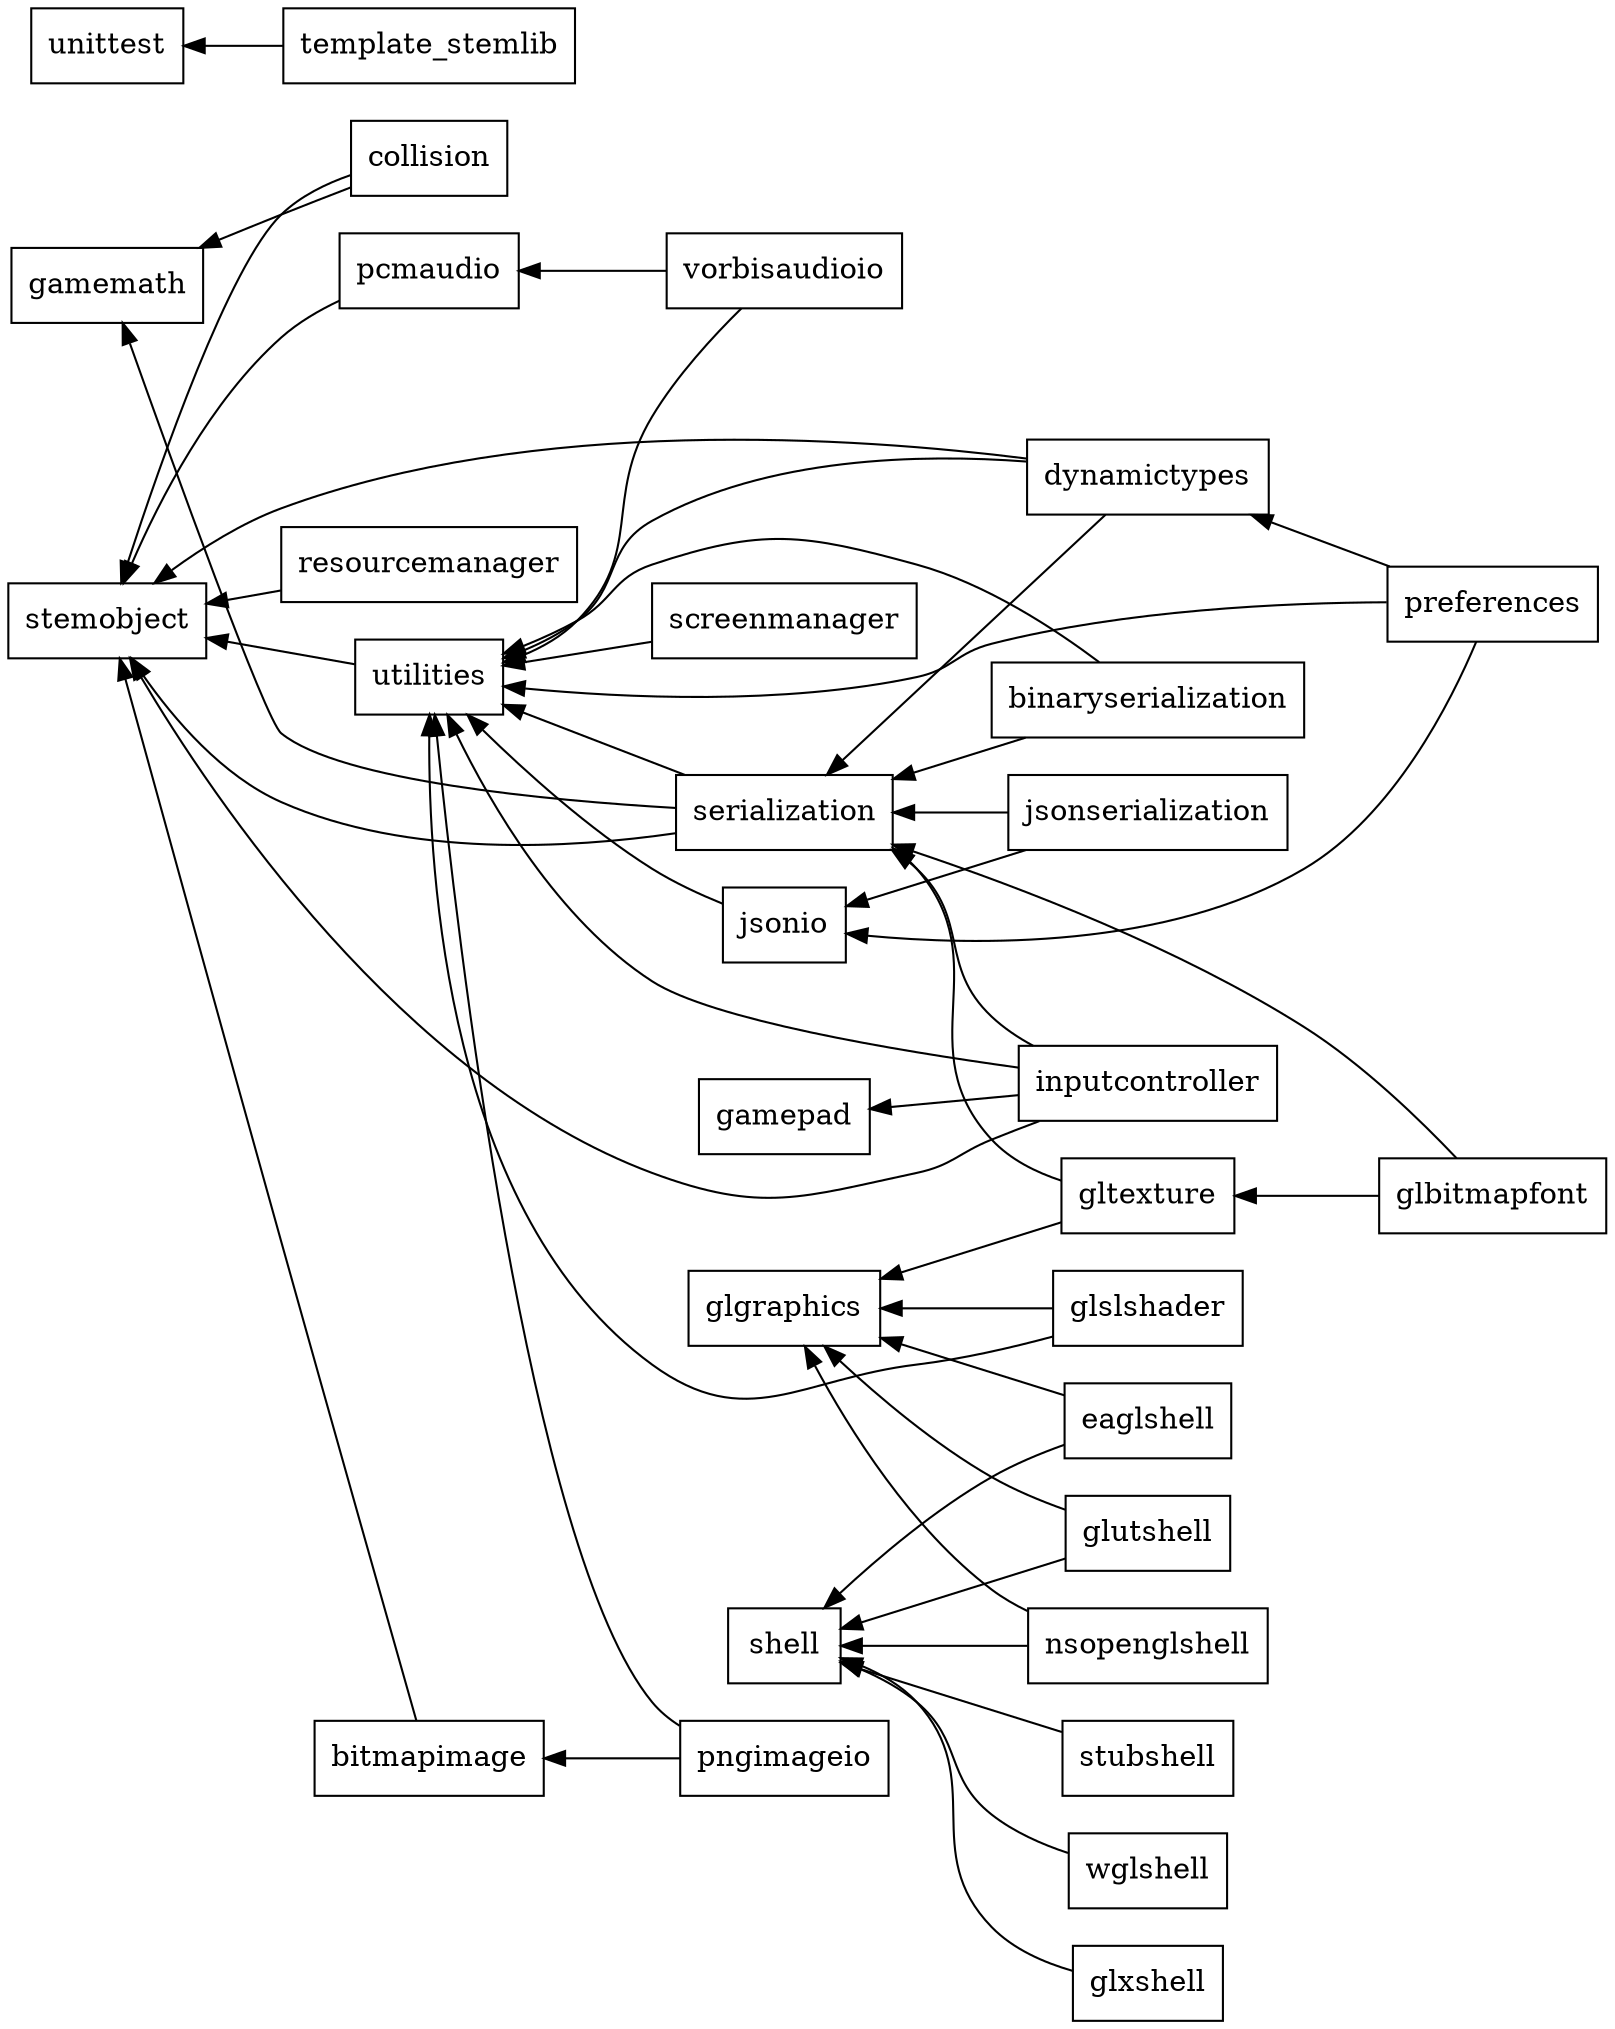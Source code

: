 digraph stem {
	graph [rankdir=LR];
	node [shape=box];
	edge [dir=back];
	
	gamemath -> {collision; serialization};
	preferences;
	serialization -> {binaryserialization; dynamictypes; glbitmapfont; gltexture; inputcontroller; jsonserialization}
	shell -> {eaglshell; glutshell; nsopenglshell; stubshell; wglshell; glxshell};
	stemobject -> {bitmapimage; collision; dynamictypes; inputcontroller; pcmaudio; resourcemanager; serialization; utilities};
	unittest -> template_stemlib;
	gamepad;
	
	bitmapimage -> pngimageio;
	glgraphics -> {eaglshell; gltexture; glutshell; glslshader; nsopenglshell};
	pcmaudio -> vorbisaudioio;
	utilities -> {jsonio; pngimageio; preferences; screenmanager; binaryserialization; glslshader; vorbisaudioio; inputcontroller; serialization; dynamictypes};
	
	dynamictypes -> preferences;
	
	gamepad -> inputcontroller;
	gltexture -> glbitmapfont;
	jsonio -> {jsonserialization; preferences};
	
	shell [group="shells"];
	eaglshell [group="shells"];
	glutshell [group="shells"];
	glxshell [group="shells"];
	nsopenglshell [group="shells"];
	stubshell [group="shells"];
	wglshell [group="shells"];
	
	serialization [group="serialization"];
	binaryserialization [group="serialization"];
	jsonserialization [group="serialization"];
	
	glgraphics [group="opengl"];
	gltexture [group="opengl"];
	glbitmapfont [group="opengl"];
	glslshader [group="opengl"];
	
	bitmapimage [group="image"];
	pngimageio [group="image"];
	
	pcmaudio [group="audio"];
	vorbisaudioio [group="audio"];
}
